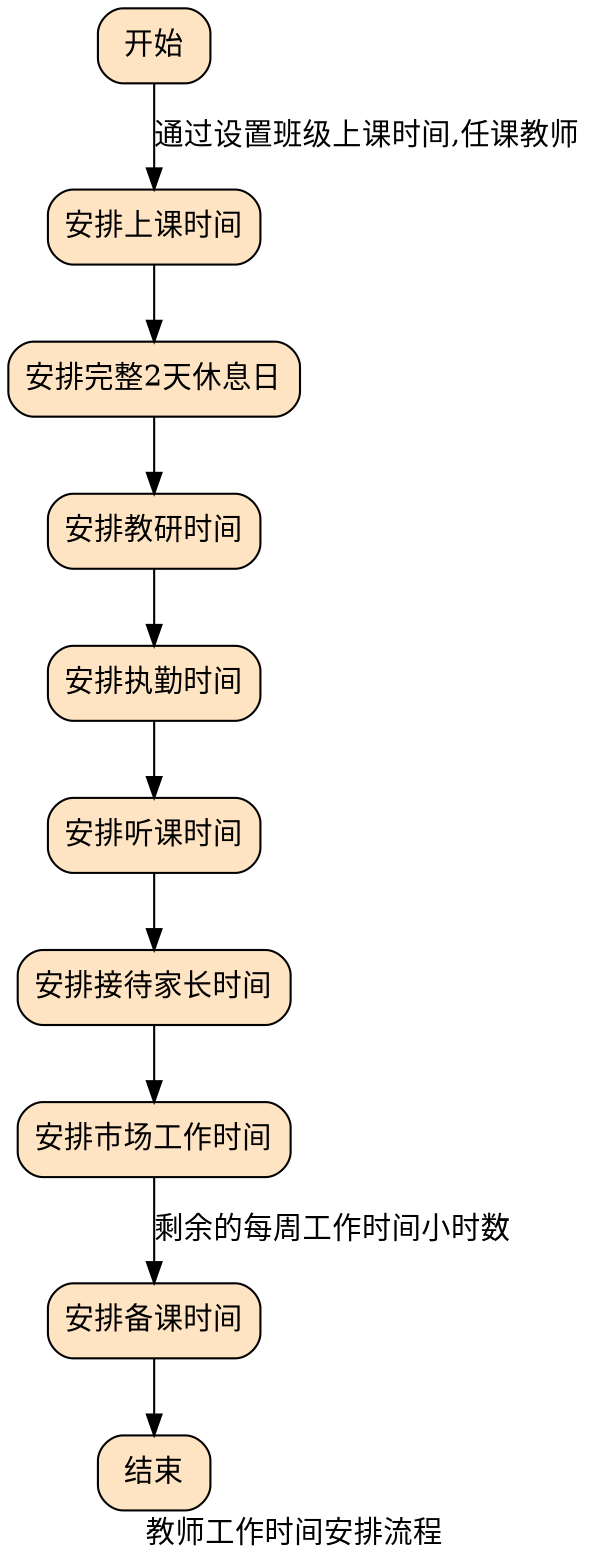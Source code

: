 digraph {
    label="教师工作时间安排流程"

    node [shape="box", style="rounded,filled", fillcolor="bisque"]
        安排上课时间 -> 安排完整2天休息日 -> 安排教研时间 ->
        安排执勤时间 -> 安排听课时间 -> 安排接待家长时间 ->
        安排市场工作时间

        开始 -> 安排上课时间[label="通过设置班级上课时间,任课教师"]
        安排市场工作时间 -> 安排备课时间[label="剩余的每周工作时间小时数"]
        安排备课时间 -> 结束
}
